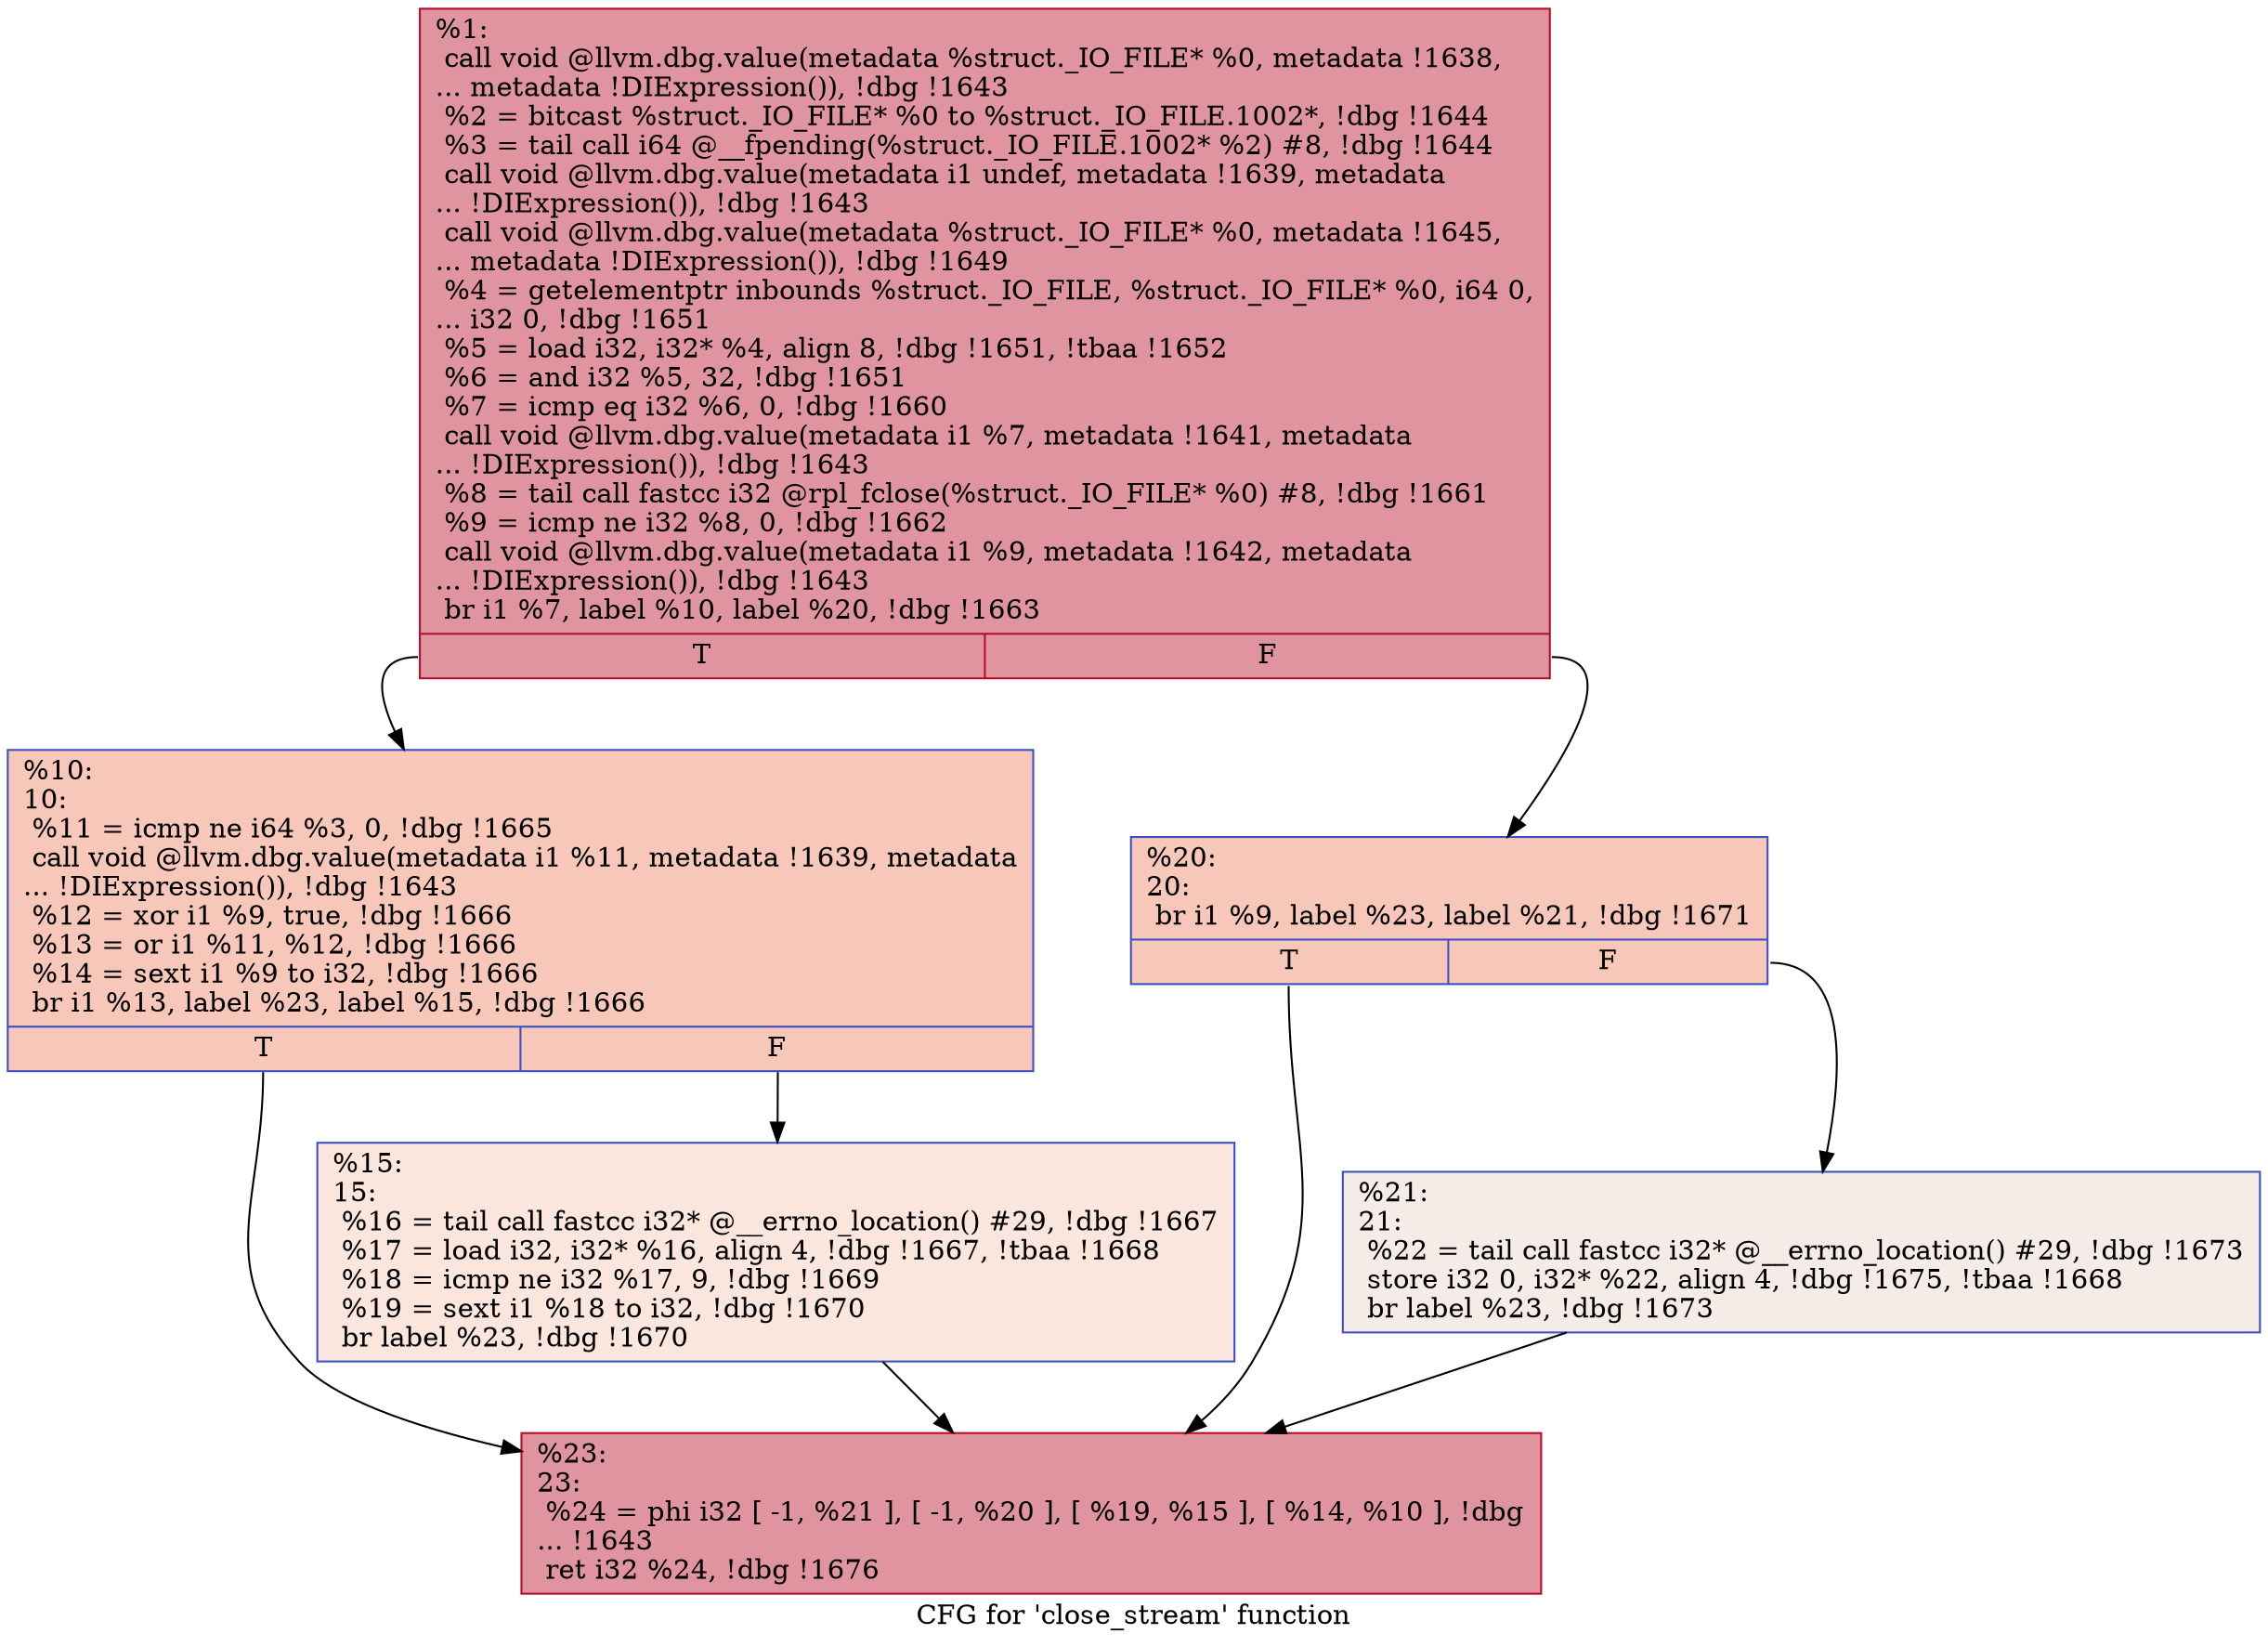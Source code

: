 digraph "CFG for 'close_stream' function" {
	label="CFG for 'close_stream' function";

	Node0x171ac60 [shape=record,color="#b70d28ff", style=filled, fillcolor="#b70d2870",label="{%1:\l  call void @llvm.dbg.value(metadata %struct._IO_FILE* %0, metadata !1638,\l... metadata !DIExpression()), !dbg !1643\l  %2 = bitcast %struct._IO_FILE* %0 to %struct._IO_FILE.1002*, !dbg !1644\l  %3 = tail call i64 @__fpending(%struct._IO_FILE.1002* %2) #8, !dbg !1644\l  call void @llvm.dbg.value(metadata i1 undef, metadata !1639, metadata\l... !DIExpression()), !dbg !1643\l  call void @llvm.dbg.value(metadata %struct._IO_FILE* %0, metadata !1645,\l... metadata !DIExpression()), !dbg !1649\l  %4 = getelementptr inbounds %struct._IO_FILE, %struct._IO_FILE* %0, i64 0,\l... i32 0, !dbg !1651\l  %5 = load i32, i32* %4, align 8, !dbg !1651, !tbaa !1652\l  %6 = and i32 %5, 32, !dbg !1651\l  %7 = icmp eq i32 %6, 0, !dbg !1660\l  call void @llvm.dbg.value(metadata i1 %7, metadata !1641, metadata\l... !DIExpression()), !dbg !1643\l  %8 = tail call fastcc i32 @rpl_fclose(%struct._IO_FILE* %0) #8, !dbg !1661\l  %9 = icmp ne i32 %8, 0, !dbg !1662\l  call void @llvm.dbg.value(metadata i1 %9, metadata !1642, metadata\l... !DIExpression()), !dbg !1643\l  br i1 %7, label %10, label %20, !dbg !1663\l|{<s0>T|<s1>F}}"];
	Node0x171ac60:s0 -> Node0x171b010;
	Node0x171ac60:s1 -> Node0x171b0b0;
	Node0x171b010 [shape=record,color="#3d50c3ff", style=filled, fillcolor="#ec7f6370",label="{%10:\l10:                                               \l  %11 = icmp ne i64 %3, 0, !dbg !1665\l  call void @llvm.dbg.value(metadata i1 %11, metadata !1639, metadata\l... !DIExpression()), !dbg !1643\l  %12 = xor i1 %9, true, !dbg !1666\l  %13 = or i1 %11, %12, !dbg !1666\l  %14 = sext i1 %9 to i32, !dbg !1666\l  br i1 %13, label %23, label %15, !dbg !1666\l|{<s0>T|<s1>F}}"];
	Node0x171b010:s0 -> Node0x171b150;
	Node0x171b010:s1 -> Node0x171b060;
	Node0x171b060 [shape=record,color="#3d50c3ff", style=filled, fillcolor="#f3c7b170",label="{%15:\l15:                                               \l  %16 = tail call fastcc i32* @__errno_location() #29, !dbg !1667\l  %17 = load i32, i32* %16, align 4, !dbg !1667, !tbaa !1668\l  %18 = icmp ne i32 %17, 9, !dbg !1669\l  %19 = sext i1 %18 to i32, !dbg !1670\l  br label %23, !dbg !1670\l}"];
	Node0x171b060 -> Node0x171b150;
	Node0x171b0b0 [shape=record,color="#3d50c3ff", style=filled, fillcolor="#ec7f6370",label="{%20:\l20:                                               \l  br i1 %9, label %23, label %21, !dbg !1671\l|{<s0>T|<s1>F}}"];
	Node0x171b0b0:s0 -> Node0x171b150;
	Node0x171b0b0:s1 -> Node0x171b100;
	Node0x171b100 [shape=record,color="#3d50c3ff", style=filled, fillcolor="#ead5c970",label="{%21:\l21:                                               \l  %22 = tail call fastcc i32* @__errno_location() #29, !dbg !1673\l  store i32 0, i32* %22, align 4, !dbg !1675, !tbaa !1668\l  br label %23, !dbg !1673\l}"];
	Node0x171b100 -> Node0x171b150;
	Node0x171b150 [shape=record,color="#b70d28ff", style=filled, fillcolor="#b70d2870",label="{%23:\l23:                                               \l  %24 = phi i32 [ -1, %21 ], [ -1, %20 ], [ %19, %15 ], [ %14, %10 ], !dbg\l... !1643\l  ret i32 %24, !dbg !1676\l}"];
}
